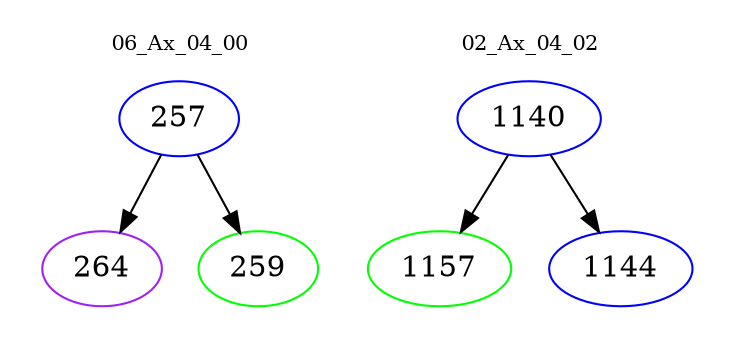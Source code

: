 digraph{
subgraph cluster_0 {
color = white
label = "06_Ax_04_00";
fontsize=10;
T0_257 [label="257", color="blue"]
T0_257 -> T0_264 [color="black"]
T0_264 [label="264", color="purple"]
T0_257 -> T0_259 [color="black"]
T0_259 [label="259", color="green"]
}
subgraph cluster_1 {
color = white
label = "02_Ax_04_02";
fontsize=10;
T1_1140 [label="1140", color="blue"]
T1_1140 -> T1_1157 [color="black"]
T1_1157 [label="1157", color="green"]
T1_1140 -> T1_1144 [color="black"]
T1_1144 [label="1144", color="blue"]
}
}
